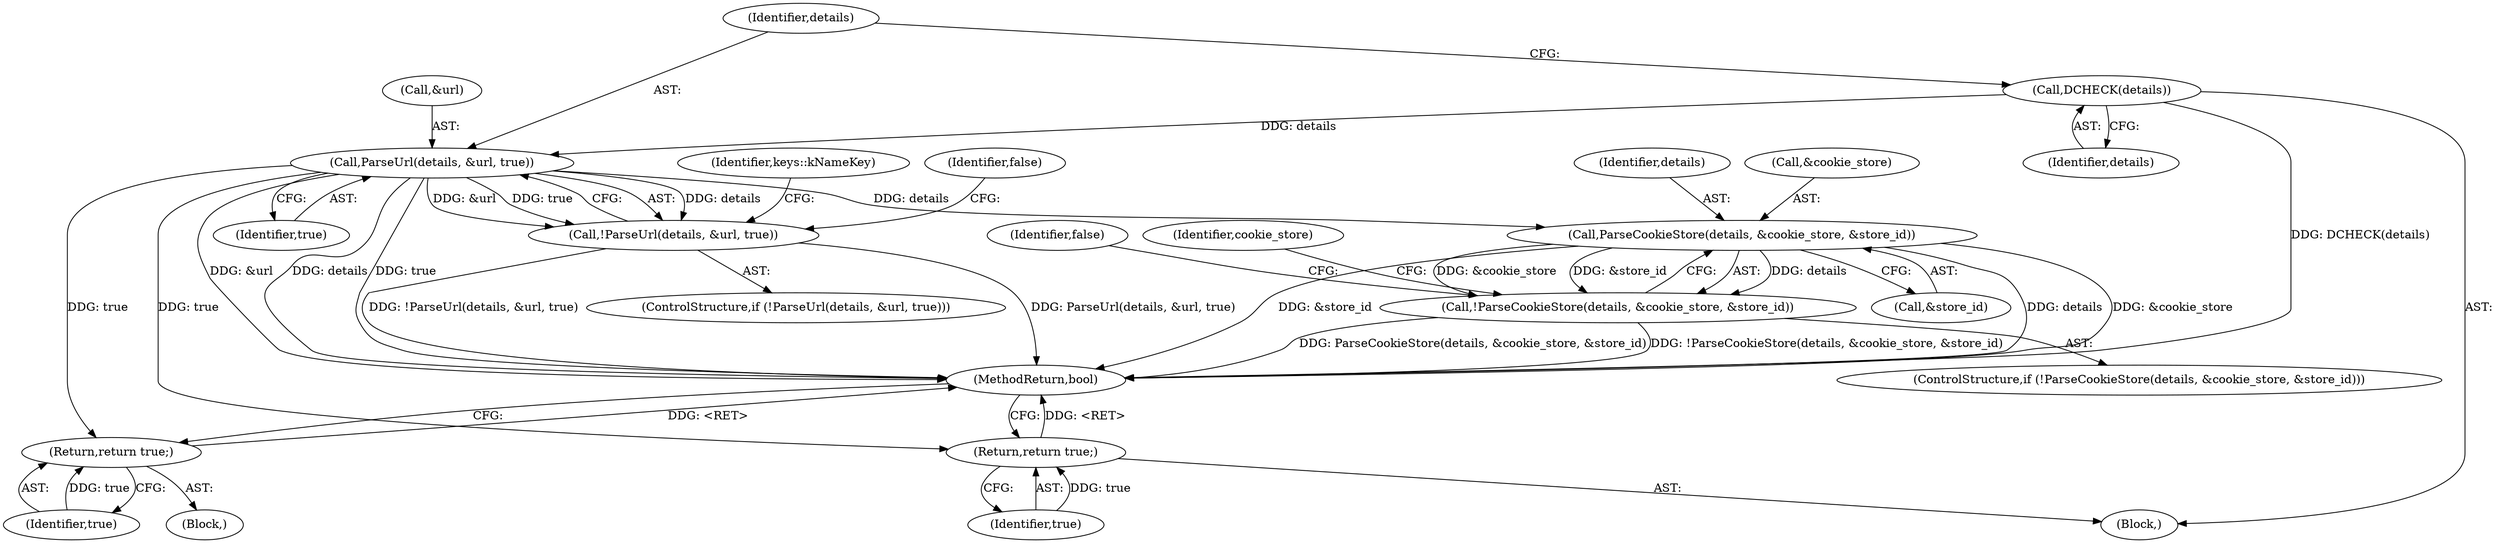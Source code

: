 digraph "0_Chrome_b7e899141194fa27d55a990e38ae8bdcc5183a90_1@pointer" {
"1000111" [label="(Call,DCHECK(details))"];
"1000116" [label="(Call,ParseUrl(details, &url, true))"];
"1000115" [label="(Call,!ParseUrl(details, &url, true))"];
"1000133" [label="(Call,ParseCookieStore(details, &cookie_store, &store_id))"];
"1000132" [label="(Call,!ParseCookieStore(details, &cookie_store, &store_id))"];
"1000179" [label="(Return,return true;)"];
"1000183" [label="(Return,return true;)"];
"1000118" [label="(Call,&url)"];
"1000183" [label="(Return,return true;)"];
"1000111" [label="(Call,DCHECK(details))"];
"1000114" [label="(ControlStructure,if (!ParseUrl(details, &url, true)))"];
"1000120" [label="(Identifier,true)"];
"1000132" [label="(Call,!ParseCookieStore(details, &cookie_store, &store_id))"];
"1000143" [label="(Identifier,cookie_store)"];
"1000180" [label="(Identifier,true)"];
"1000134" [label="(Identifier,details)"];
"1000122" [label="(Identifier,false)"];
"1000115" [label="(Call,!ParseUrl(details, &url, true))"];
"1000104" [label="(Block,)"];
"1000173" [label="(Block,)"];
"1000126" [label="(Identifier,keys::kNameKey)"];
"1000117" [label="(Identifier,details)"];
"1000185" [label="(MethodReturn,bool)"];
"1000135" [label="(Call,&cookie_store)"];
"1000116" [label="(Call,ParseUrl(details, &url, true))"];
"1000133" [label="(Call,ParseCookieStore(details, &cookie_store, &store_id))"];
"1000184" [label="(Identifier,true)"];
"1000112" [label="(Identifier,details)"];
"1000131" [label="(ControlStructure,if (!ParseCookieStore(details, &cookie_store, &store_id)))"];
"1000179" [label="(Return,return true;)"];
"1000137" [label="(Call,&store_id)"];
"1000140" [label="(Identifier,false)"];
"1000111" -> "1000104"  [label="AST: "];
"1000111" -> "1000112"  [label="CFG: "];
"1000112" -> "1000111"  [label="AST: "];
"1000117" -> "1000111"  [label="CFG: "];
"1000111" -> "1000185"  [label="DDG: DCHECK(details)"];
"1000111" -> "1000116"  [label="DDG: details"];
"1000116" -> "1000115"  [label="AST: "];
"1000116" -> "1000120"  [label="CFG: "];
"1000117" -> "1000116"  [label="AST: "];
"1000118" -> "1000116"  [label="AST: "];
"1000120" -> "1000116"  [label="AST: "];
"1000115" -> "1000116"  [label="CFG: "];
"1000116" -> "1000185"  [label="DDG: &url"];
"1000116" -> "1000185"  [label="DDG: details"];
"1000116" -> "1000185"  [label="DDG: true"];
"1000116" -> "1000115"  [label="DDG: details"];
"1000116" -> "1000115"  [label="DDG: &url"];
"1000116" -> "1000115"  [label="DDG: true"];
"1000116" -> "1000133"  [label="DDG: details"];
"1000116" -> "1000179"  [label="DDG: true"];
"1000116" -> "1000183"  [label="DDG: true"];
"1000115" -> "1000114"  [label="AST: "];
"1000122" -> "1000115"  [label="CFG: "];
"1000126" -> "1000115"  [label="CFG: "];
"1000115" -> "1000185"  [label="DDG: !ParseUrl(details, &url, true)"];
"1000115" -> "1000185"  [label="DDG: ParseUrl(details, &url, true)"];
"1000133" -> "1000132"  [label="AST: "];
"1000133" -> "1000137"  [label="CFG: "];
"1000134" -> "1000133"  [label="AST: "];
"1000135" -> "1000133"  [label="AST: "];
"1000137" -> "1000133"  [label="AST: "];
"1000132" -> "1000133"  [label="CFG: "];
"1000133" -> "1000185"  [label="DDG: details"];
"1000133" -> "1000185"  [label="DDG: &cookie_store"];
"1000133" -> "1000185"  [label="DDG: &store_id"];
"1000133" -> "1000132"  [label="DDG: details"];
"1000133" -> "1000132"  [label="DDG: &cookie_store"];
"1000133" -> "1000132"  [label="DDG: &store_id"];
"1000132" -> "1000131"  [label="AST: "];
"1000140" -> "1000132"  [label="CFG: "];
"1000143" -> "1000132"  [label="CFG: "];
"1000132" -> "1000185"  [label="DDG: ParseCookieStore(details, &cookie_store, &store_id)"];
"1000132" -> "1000185"  [label="DDG: !ParseCookieStore(details, &cookie_store, &store_id)"];
"1000179" -> "1000173"  [label="AST: "];
"1000179" -> "1000180"  [label="CFG: "];
"1000180" -> "1000179"  [label="AST: "];
"1000185" -> "1000179"  [label="CFG: "];
"1000179" -> "1000185"  [label="DDG: <RET>"];
"1000180" -> "1000179"  [label="DDG: true"];
"1000183" -> "1000104"  [label="AST: "];
"1000183" -> "1000184"  [label="CFG: "];
"1000184" -> "1000183"  [label="AST: "];
"1000185" -> "1000183"  [label="CFG: "];
"1000183" -> "1000185"  [label="DDG: <RET>"];
"1000184" -> "1000183"  [label="DDG: true"];
}

